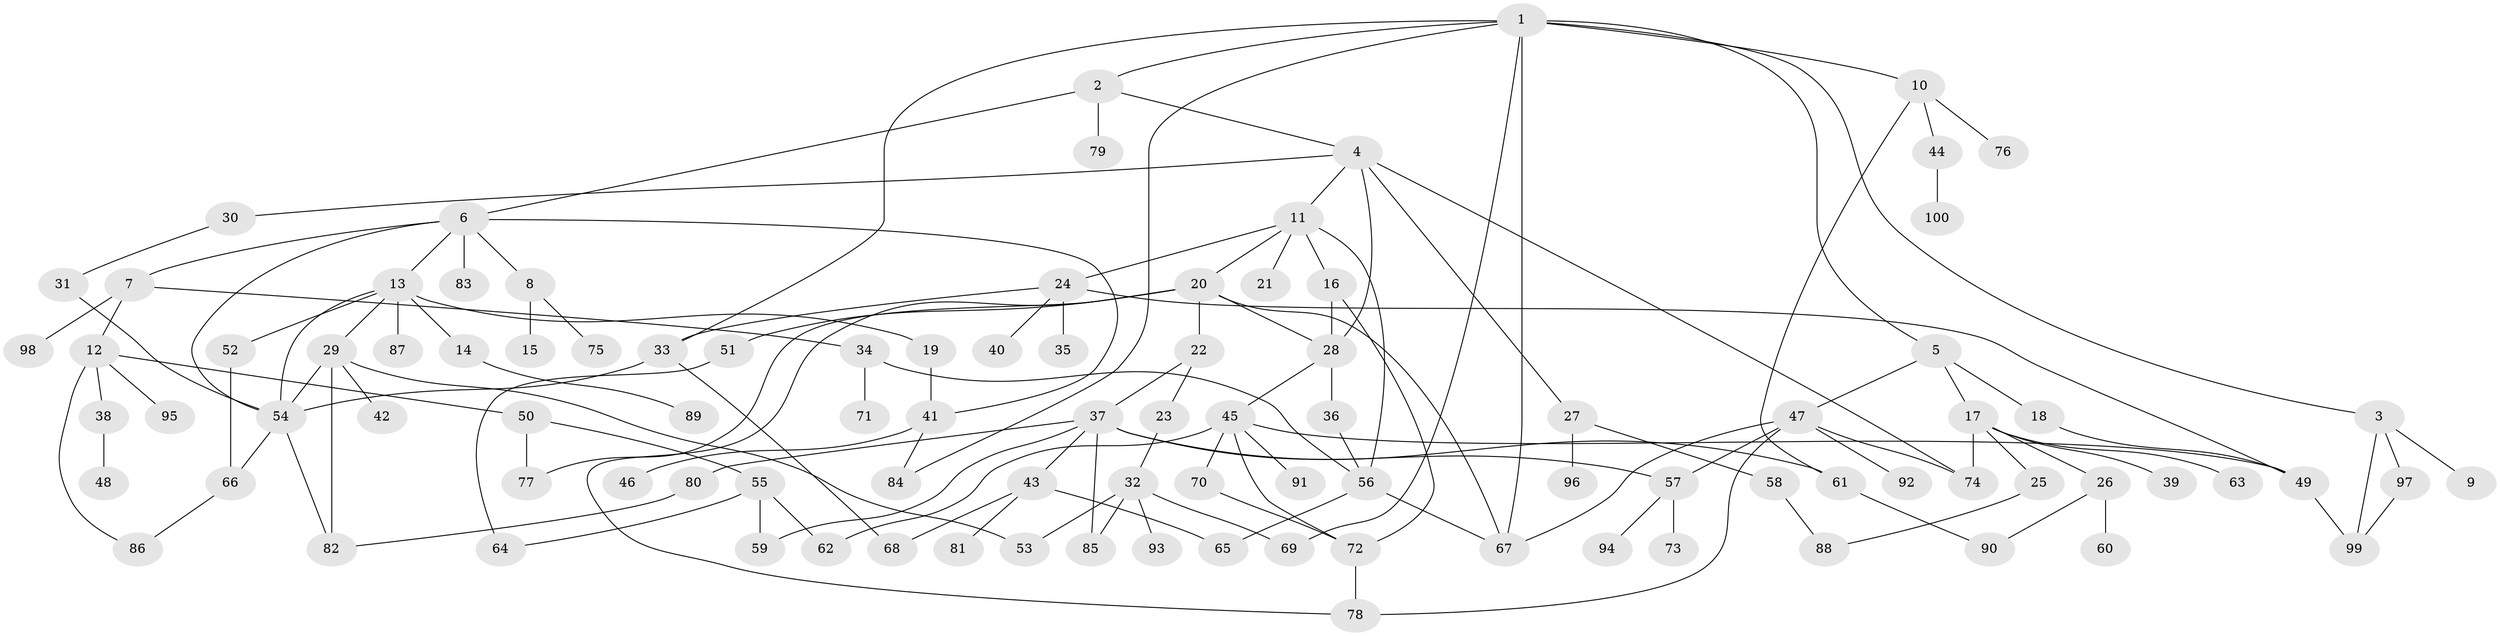 // coarse degree distribution, {15: 0.025, 3: 0.1, 6: 0.05, 4: 0.075, 2: 0.325, 1: 0.25, 10: 0.025, 5: 0.1, 14: 0.025, 7: 0.025}
// Generated by graph-tools (version 1.1) at 2025/17/03/04/25 18:17:01]
// undirected, 100 vertices, 140 edges
graph export_dot {
graph [start="1"]
  node [color=gray90,style=filled];
  1;
  2;
  3;
  4;
  5;
  6;
  7;
  8;
  9;
  10;
  11;
  12;
  13;
  14;
  15;
  16;
  17;
  18;
  19;
  20;
  21;
  22;
  23;
  24;
  25;
  26;
  27;
  28;
  29;
  30;
  31;
  32;
  33;
  34;
  35;
  36;
  37;
  38;
  39;
  40;
  41;
  42;
  43;
  44;
  45;
  46;
  47;
  48;
  49;
  50;
  51;
  52;
  53;
  54;
  55;
  56;
  57;
  58;
  59;
  60;
  61;
  62;
  63;
  64;
  65;
  66;
  67;
  68;
  69;
  70;
  71;
  72;
  73;
  74;
  75;
  76;
  77;
  78;
  79;
  80;
  81;
  82;
  83;
  84;
  85;
  86;
  87;
  88;
  89;
  90;
  91;
  92;
  93;
  94;
  95;
  96;
  97;
  98;
  99;
  100;
  1 -- 2;
  1 -- 3;
  1 -- 5;
  1 -- 10;
  1 -- 67;
  1 -- 84;
  1 -- 69;
  1 -- 33;
  2 -- 4;
  2 -- 6;
  2 -- 79;
  3 -- 9;
  3 -- 97;
  3 -- 99;
  4 -- 11;
  4 -- 27;
  4 -- 30;
  4 -- 74;
  4 -- 28;
  5 -- 17;
  5 -- 18;
  5 -- 47;
  6 -- 7;
  6 -- 8;
  6 -- 13;
  6 -- 41;
  6 -- 83;
  6 -- 54;
  7 -- 12;
  7 -- 34;
  7 -- 98;
  8 -- 15;
  8 -- 75;
  10 -- 44;
  10 -- 76;
  10 -- 61;
  11 -- 16;
  11 -- 20;
  11 -- 21;
  11 -- 24;
  11 -- 56;
  12 -- 38;
  12 -- 50;
  12 -- 95;
  12 -- 86;
  13 -- 14;
  13 -- 19;
  13 -- 29;
  13 -- 52;
  13 -- 87;
  13 -- 54;
  14 -- 89;
  16 -- 72;
  16 -- 28;
  17 -- 25;
  17 -- 26;
  17 -- 39;
  17 -- 63;
  17 -- 74;
  18 -- 49;
  19 -- 41;
  20 -- 22;
  20 -- 28;
  20 -- 51;
  20 -- 77;
  20 -- 67;
  20 -- 78;
  22 -- 23;
  22 -- 37;
  23 -- 32;
  24 -- 33;
  24 -- 35;
  24 -- 40;
  24 -- 49;
  25 -- 88;
  26 -- 60;
  26 -- 90;
  27 -- 58;
  27 -- 96;
  28 -- 36;
  28 -- 45;
  29 -- 42;
  29 -- 53;
  29 -- 82;
  29 -- 54;
  30 -- 31;
  31 -- 54;
  32 -- 69;
  32 -- 93;
  32 -- 85;
  32 -- 53;
  33 -- 54;
  33 -- 68;
  34 -- 71;
  34 -- 56;
  36 -- 56;
  37 -- 43;
  37 -- 57;
  37 -- 59;
  37 -- 61;
  37 -- 80;
  37 -- 85;
  38 -- 48;
  41 -- 46;
  41 -- 84;
  43 -- 68;
  43 -- 81;
  43 -- 65;
  44 -- 100;
  45 -- 62;
  45 -- 70;
  45 -- 91;
  45 -- 49;
  45 -- 72;
  47 -- 92;
  47 -- 57;
  47 -- 74;
  47 -- 67;
  47 -- 78;
  49 -- 99;
  50 -- 55;
  50 -- 77;
  51 -- 64;
  52 -- 66;
  54 -- 82;
  54 -- 66;
  55 -- 62;
  55 -- 64;
  55 -- 59;
  56 -- 65;
  56 -- 67;
  57 -- 73;
  57 -- 94;
  58 -- 88;
  61 -- 90;
  66 -- 86;
  70 -- 72;
  72 -- 78;
  80 -- 82;
  97 -- 99;
}
